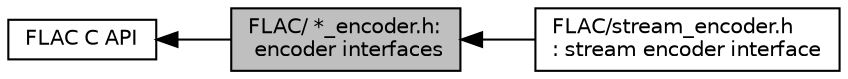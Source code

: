 digraph "FLAC/ *_encoder.h: encoder interfaces"
{
  edge [fontname="Helvetica",fontsize="10",labelfontname="Helvetica",labelfontsize="10"];
  node [fontname="Helvetica",fontsize="10",shape=box];
  rankdir=LR;
  Node2 [label="FLAC C API",height=0.2,width=0.4,color="black", fillcolor="white", style="filled",URL="$d3/d45/group__flac.html",tooltip=" "];
  Node3 [label="FLAC/stream_encoder.h\l: stream encoder interface",height=0.2,width=0.4,color="black", fillcolor="white", style="filled",URL="$d6/d4c/group__flac__stream__encoder.html",tooltip="This module contains the functions which implement the stream encoder."];
  Node1 [label="FLAC/ *_encoder.h:\l encoder interfaces",height=0.2,width=0.4,color="black", fillcolor="grey75", style="filled", fontcolor="black",tooltip="This module describes the encoder layers provided by libFLAC."];
  Node2->Node1 [shape=plaintext, dir="back", style="solid"];
  Node1->Node3 [shape=plaintext, dir="back", style="solid"];
}
